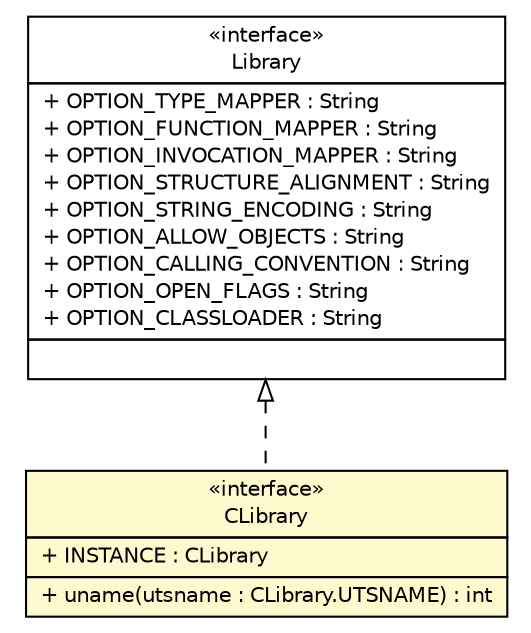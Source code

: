 #!/usr/local/bin/dot
#
# Class diagram 
# Generated by UMLGraph version R5_6 (http://www.umlgraph.org/)
#

digraph G {
	edge [fontname="Helvetica",fontsize=10,labelfontname="Helvetica",labelfontsize=10];
	node [fontname="Helvetica",fontsize=10,shape=plaintext];
	nodesep=0.25;
	ranksep=0.5;
	// de.hsbremen.tc.tnc.natives.CLibrary
	c4 [label=<<table title="de.hsbremen.tc.tnc.natives.CLibrary" border="0" cellborder="1" cellspacing="0" cellpadding="2" port="p" bgcolor="lemonChiffon" href="./CLibrary.html">
		<tr><td><table border="0" cellspacing="0" cellpadding="1">
<tr><td align="center" balign="center"> &#171;interface&#187; </td></tr>
<tr><td align="center" balign="center"> CLibrary </td></tr>
		</table></td></tr>
		<tr><td><table border="0" cellspacing="0" cellpadding="1">
<tr><td align="left" balign="left"> + INSTANCE : CLibrary </td></tr>
		</table></td></tr>
		<tr><td><table border="0" cellspacing="0" cellpadding="1">
<tr><td align="left" balign="left"> + uname(utsname : CLibrary.UTSNAME) : int </td></tr>
		</table></td></tr>
		</table>>, URL="./CLibrary.html", fontname="Helvetica", fontcolor="black", fontsize=10.0];
	//de.hsbremen.tc.tnc.natives.CLibrary implements com.sun.jna.Library
	c8:p -> c4:p [dir=back,arrowtail=empty,style=dashed];
	// com.sun.jna.Library
	c8 [label=<<table title="com.sun.jna.Library" border="0" cellborder="1" cellspacing="0" cellpadding="2" port="p" href="http://java.sun.com/j2se/1.4.2/docs/api/com/sun/jna/Library.html">
		<tr><td><table border="0" cellspacing="0" cellpadding="1">
<tr><td align="center" balign="center"> &#171;interface&#187; </td></tr>
<tr><td align="center" balign="center"> Library </td></tr>
		</table></td></tr>
		<tr><td><table border="0" cellspacing="0" cellpadding="1">
<tr><td align="left" balign="left"> + OPTION_TYPE_MAPPER : String </td></tr>
<tr><td align="left" balign="left"> + OPTION_FUNCTION_MAPPER : String </td></tr>
<tr><td align="left" balign="left"> + OPTION_INVOCATION_MAPPER : String </td></tr>
<tr><td align="left" balign="left"> + OPTION_STRUCTURE_ALIGNMENT : String </td></tr>
<tr><td align="left" balign="left"> + OPTION_STRING_ENCODING : String </td></tr>
<tr><td align="left" balign="left"> + OPTION_ALLOW_OBJECTS : String </td></tr>
<tr><td align="left" balign="left"> + OPTION_CALLING_CONVENTION : String </td></tr>
<tr><td align="left" balign="left"> + OPTION_OPEN_FLAGS : String </td></tr>
<tr><td align="left" balign="left"> + OPTION_CLASSLOADER : String </td></tr>
		</table></td></tr>
		<tr><td><table border="0" cellspacing="0" cellpadding="1">
<tr><td align="left" balign="left">  </td></tr>
		</table></td></tr>
		</table>>, URL="http://java.sun.com/j2se/1.4.2/docs/api/com/sun/jna/Library.html", fontname="Helvetica", fontcolor="black", fontsize=10.0];
}

